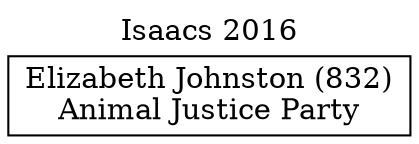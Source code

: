 // House preference flow
digraph "Elizabeth Johnston (832)_Isaacs_2016" {
	graph [label="Isaacs 2016" labelloc=t mclimit=10]
	node [shape=box]
	"Elizabeth Johnston (832)" [label="Elizabeth Johnston (832)
Animal Justice Party"]
}
